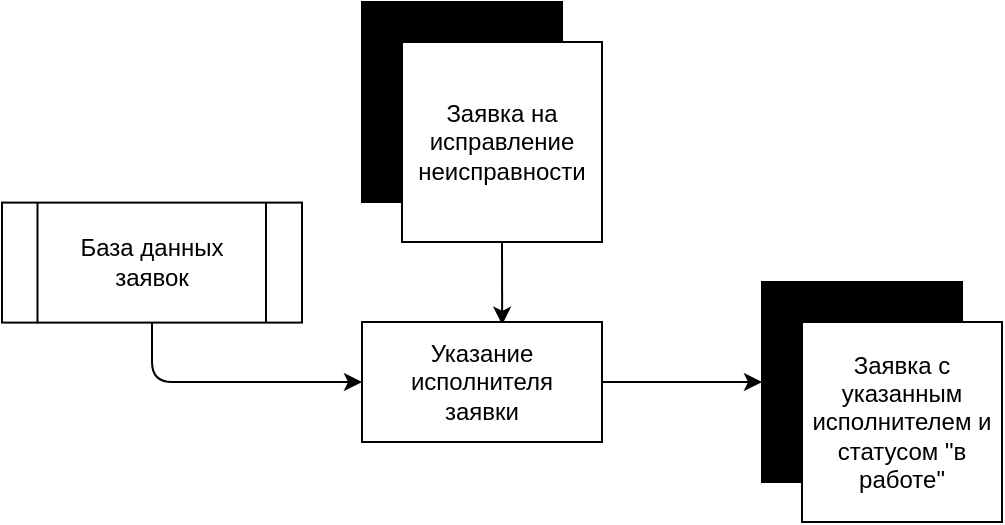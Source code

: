 <mxfile version="12.6.5" type="device"><diagram id="TTE4n_2Uf-JEVbyqEqV6" name="Page-1"><mxGraphModel dx="788" dy="507" grid="1" gridSize="10" guides="1" tooltips="1" connect="1" arrows="1" fold="1" page="1" pageScale="1" pageWidth="1169" pageHeight="827" math="0" shadow="0"><root><mxCell id="0"/><mxCell id="1" parent="0"/><mxCell id="OSLvZP4bEosKKBhHH58j-1" value="" style="whiteSpace=wrap;html=1;aspect=fixed;fillColor=#000000;" parent="1" vertex="1"><mxGeometry x="210" y="20" width="100" height="100" as="geometry"/></mxCell><mxCell id="OSLvZP4bEosKKBhHH58j-2" value="Заявка на исправление неисправности" style="whiteSpace=wrap;html=1;aspect=fixed;fillColor=#FFFFFF;" parent="1" vertex="1"><mxGeometry x="230" y="40" width="100" height="100" as="geometry"/></mxCell><mxCell id="OSLvZP4bEosKKBhHH58j-3" value="" style="endArrow=classic;html=1;exitX=0.5;exitY=1;exitDx=0;exitDy=0;entryX=0.584;entryY=0.023;entryDx=0;entryDy=0;entryPerimeter=0;" parent="1" source="OSLvZP4bEosKKBhHH58j-2" target="OSLvZP4bEosKKBhHH58j-4" edge="1"><mxGeometry width="50" height="50" relative="1" as="geometry"><mxPoint x="330" y="160" as="sourcePoint"/><mxPoint x="240" y="180" as="targetPoint"/></mxGeometry></mxCell><mxCell id="OSLvZP4bEosKKBhHH58j-4" value="Указание исполнителя &lt;br&gt;заявки" style="rounded=0;whiteSpace=wrap;html=1;fillColor=#FFFFFF;" parent="1" vertex="1"><mxGeometry x="210" y="180" width="120" height="60" as="geometry"/></mxCell><mxCell id="OSLvZP4bEosKKBhHH58j-5" value="" style="whiteSpace=wrap;html=1;aspect=fixed;fillColor=#000000;" parent="1" vertex="1"><mxGeometry x="410" y="160" width="100" height="100" as="geometry"/></mxCell><mxCell id="OSLvZP4bEosKKBhHH58j-6" value="Заявка с указанным исполнителем и статусом &quot;в работе&quot;" style="whiteSpace=wrap;html=1;aspect=fixed;fillColor=#FFFFFF;" parent="1" vertex="1"><mxGeometry x="430" y="180" width="100" height="100" as="geometry"/></mxCell><mxCell id="OSLvZP4bEosKKBhHH58j-8" value="База данных&lt;br&gt;заявок" style="rounded=0;whiteSpace=wrap;html=1;fillColor=#FFFFFF;" parent="1" vertex="1"><mxGeometry x="30" y="120.3" width="150" height="60" as="geometry"/></mxCell><mxCell id="OSLvZP4bEosKKBhHH58j-13" value="" style="endArrow=none;html=1;exitX=0.065;exitY=1.007;exitDx=0;exitDy=0;exitPerimeter=0;entryX=0.065;entryY=0.002;entryDx=0;entryDy=0;entryPerimeter=0;" parent="1" edge="1"><mxGeometry width="50" height="50" relative="1" as="geometry"><mxPoint x="47.75" y="180.72" as="sourcePoint"/><mxPoint x="47.75" y="120.42" as="targetPoint"/></mxGeometry></mxCell><mxCell id="OSLvZP4bEosKKBhHH58j-14" value="" style="endArrow=none;html=1;exitX=0.065;exitY=1.007;exitDx=0;exitDy=0;exitPerimeter=0;entryX=0.065;entryY=0.002;entryDx=0;entryDy=0;entryPerimeter=0;" parent="1" edge="1"><mxGeometry width="50" height="50" relative="1" as="geometry"><mxPoint x="162" y="180.3" as="sourcePoint"/><mxPoint x="162" y="120.0" as="targetPoint"/></mxGeometry></mxCell><mxCell id="OSLvZP4bEosKKBhHH58j-17" value="" style="endArrow=classic;html=1;exitX=1;exitY=0.5;exitDx=0;exitDy=0;" parent="1" source="OSLvZP4bEosKKBhHH58j-4" edge="1"><mxGeometry width="50" height="50" relative="1" as="geometry"><mxPoint x="420" y="230" as="sourcePoint"/><mxPoint x="410" y="210" as="targetPoint"/></mxGeometry></mxCell><mxCell id="OSLvZP4bEosKKBhHH58j-21" value="" style="edgeStyle=segmentEdgeStyle;endArrow=classic;html=1;exitX=0.5;exitY=1;exitDx=0;exitDy=0;entryX=0;entryY=0.5;entryDx=0;entryDy=0;" parent="1" source="OSLvZP4bEosKKBhHH58j-8" target="OSLvZP4bEosKKBhHH58j-4" edge="1"><mxGeometry width="50" height="50" relative="1" as="geometry"><mxPoint x="80" y="240" as="sourcePoint"/><mxPoint x="160" y="210" as="targetPoint"/><Array as="points"><mxPoint x="105" y="210"/></Array></mxGeometry></mxCell></root></mxGraphModel></diagram></mxfile>